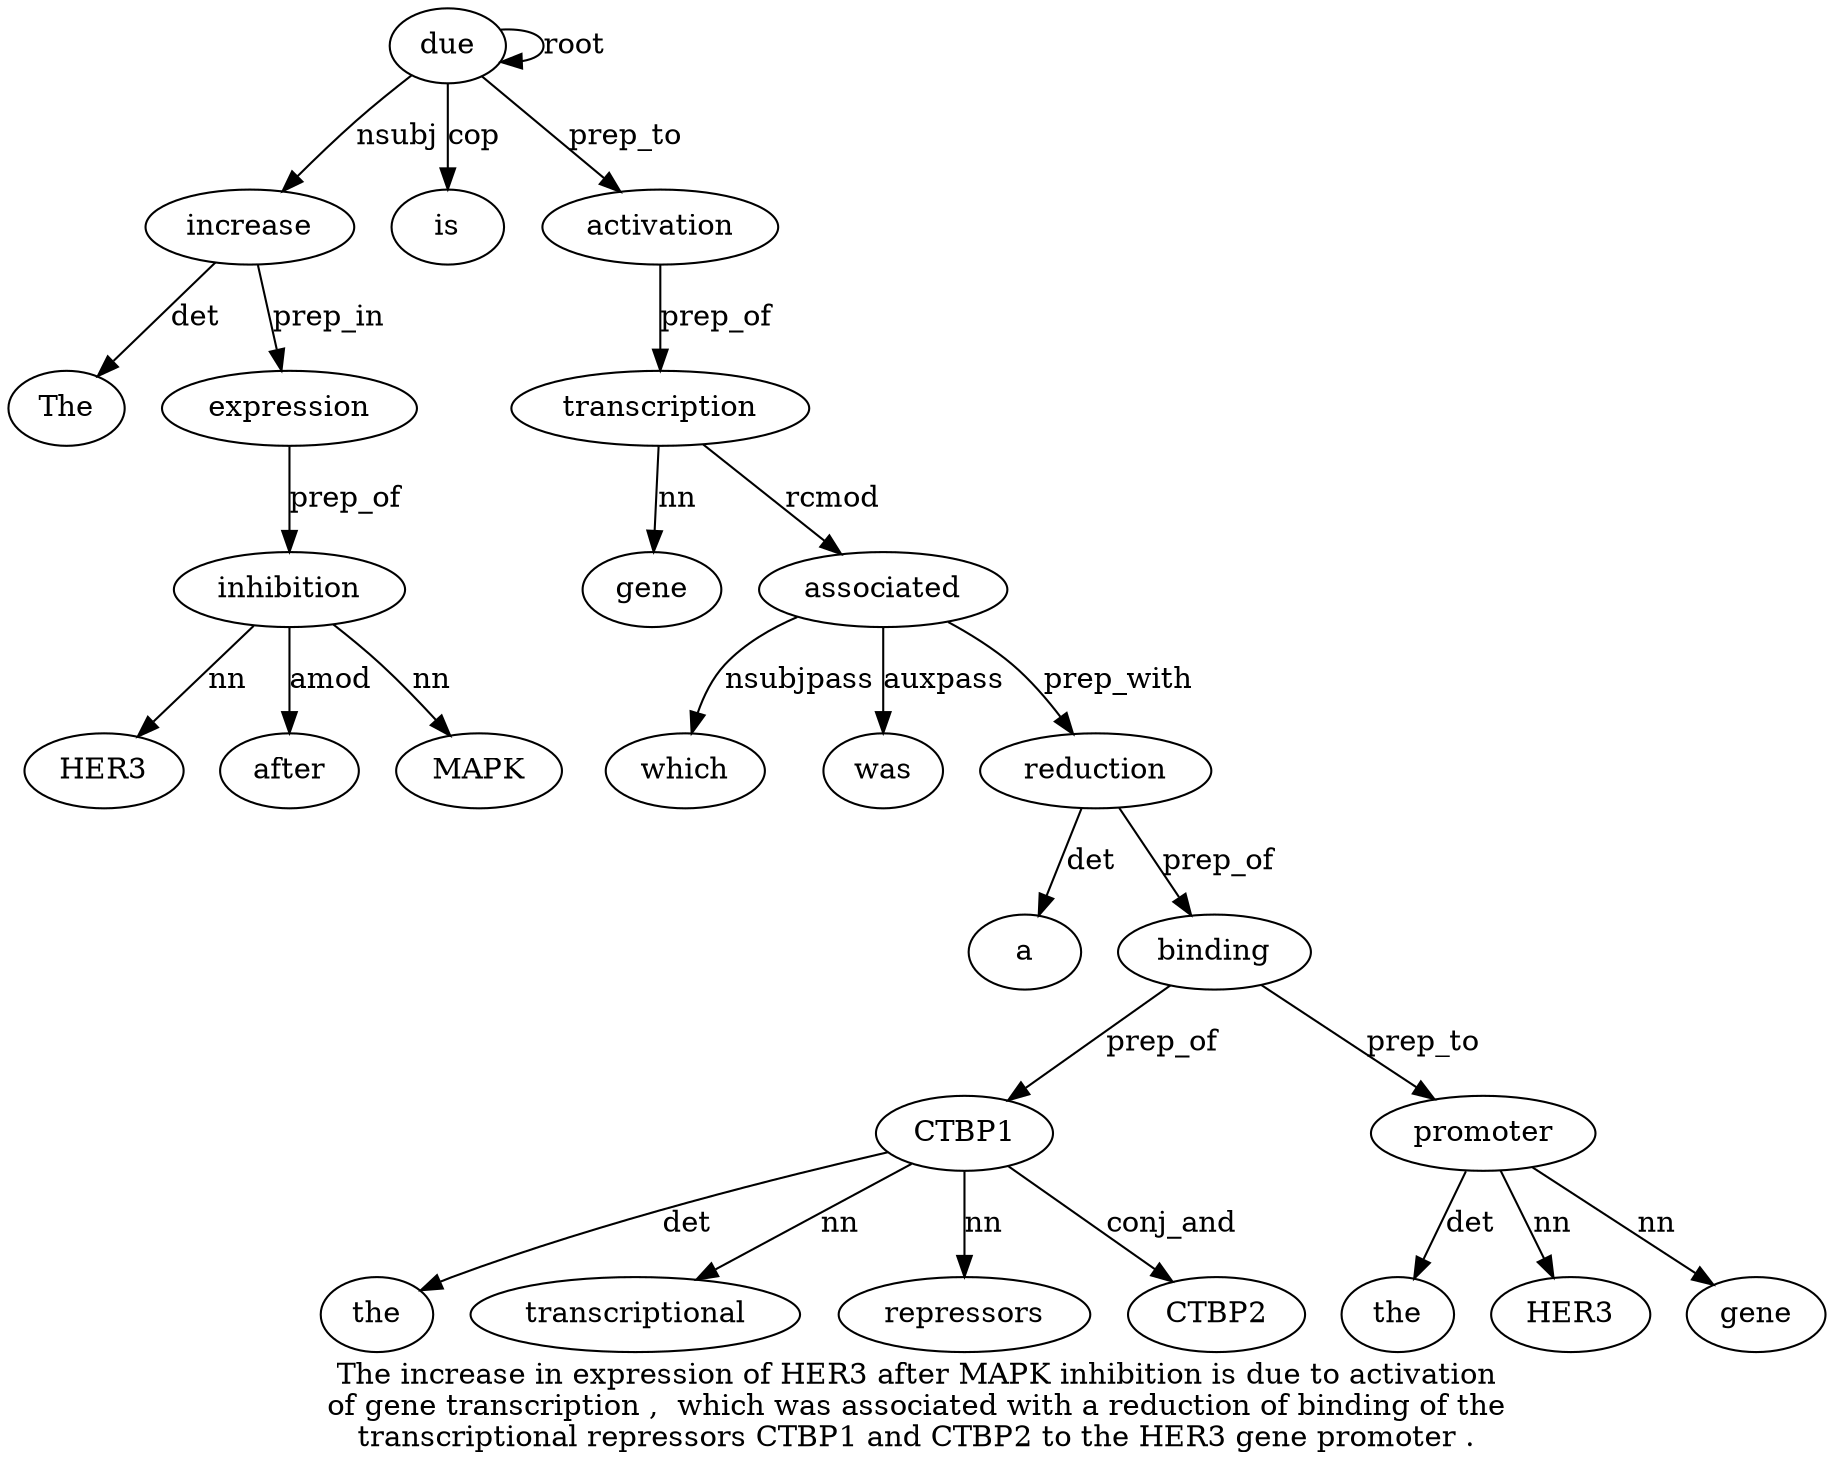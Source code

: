 digraph "The increase in expression of HER3 after MAPK inhibition is due to activation of gene transcription ,  which was associated with a reduction of binding of the transcriptional repressors CTBP1 and CTBP2 to the HER3 gene promoter ." {
label="The increase in expression of HER3 after MAPK inhibition is due to activation
of gene transcription ,  which was associated with a reduction of binding of the
transcriptional repressors CTBP1 and CTBP2 to the HER3 gene promoter .";
increase2 [style=filled, fillcolor=white, label=increase];
The1 [style=filled, fillcolor=white, label=The];
increase2 -> The1  [label=det];
due11 [style=filled, fillcolor=white, label=due];
due11 -> increase2  [label=nsubj];
expression4 [style=filled, fillcolor=white, label=expression];
increase2 -> expression4  [label=prep_in];
inhibition9 [style=filled, fillcolor=white, label=inhibition];
HER36 [style=filled, fillcolor=white, label=HER3];
inhibition9 -> HER36  [label=nn];
after7 [style=filled, fillcolor=white, label=after];
inhibition9 -> after7  [label=amod];
MAPK8 [style=filled, fillcolor=white, label=MAPK];
inhibition9 -> MAPK8  [label=nn];
expression4 -> inhibition9  [label=prep_of];
is10 [style=filled, fillcolor=white, label=is];
due11 -> is10  [label=cop];
due11 -> due11  [label=root];
activation13 [style=filled, fillcolor=white, label=activation];
due11 -> activation13  [label=prep_to];
transcription16 [style=filled, fillcolor=white, label=transcription];
gene15 [style=filled, fillcolor=white, label=gene];
transcription16 -> gene15  [label=nn];
activation13 -> transcription16  [label=prep_of];
associated20 [style=filled, fillcolor=white, label=associated];
which18 [style=filled, fillcolor=white, label=which];
associated20 -> which18  [label=nsubjpass];
was19 [style=filled, fillcolor=white, label=was];
associated20 -> was19  [label=auxpass];
transcription16 -> associated20  [label=rcmod];
reduction23 [style=filled, fillcolor=white, label=reduction];
a22 [style=filled, fillcolor=white, label=a];
reduction23 -> a22  [label=det];
associated20 -> reduction23  [label=prep_with];
binding25 [style=filled, fillcolor=white, label=binding];
reduction23 -> binding25  [label=prep_of];
CTBP130 [style=filled, fillcolor=white, label=CTBP1];
the27 [style=filled, fillcolor=white, label=the];
CTBP130 -> the27  [label=det];
transcriptional28 [style=filled, fillcolor=white, label=transcriptional];
CTBP130 -> transcriptional28  [label=nn];
repressors29 [style=filled, fillcolor=white, label=repressors];
CTBP130 -> repressors29  [label=nn];
binding25 -> CTBP130  [label=prep_of];
CTBP23 [style=filled, fillcolor=white, label=CTBP2];
CTBP130 -> CTBP23  [label=conj_and];
promoter37 [style=filled, fillcolor=white, label=promoter];
the34 [style=filled, fillcolor=white, label=the];
promoter37 -> the34  [label=det];
HER335 [style=filled, fillcolor=white, label=HER3];
promoter37 -> HER335  [label=nn];
gene36 [style=filled, fillcolor=white, label=gene];
promoter37 -> gene36  [label=nn];
binding25 -> promoter37  [label=prep_to];
}
